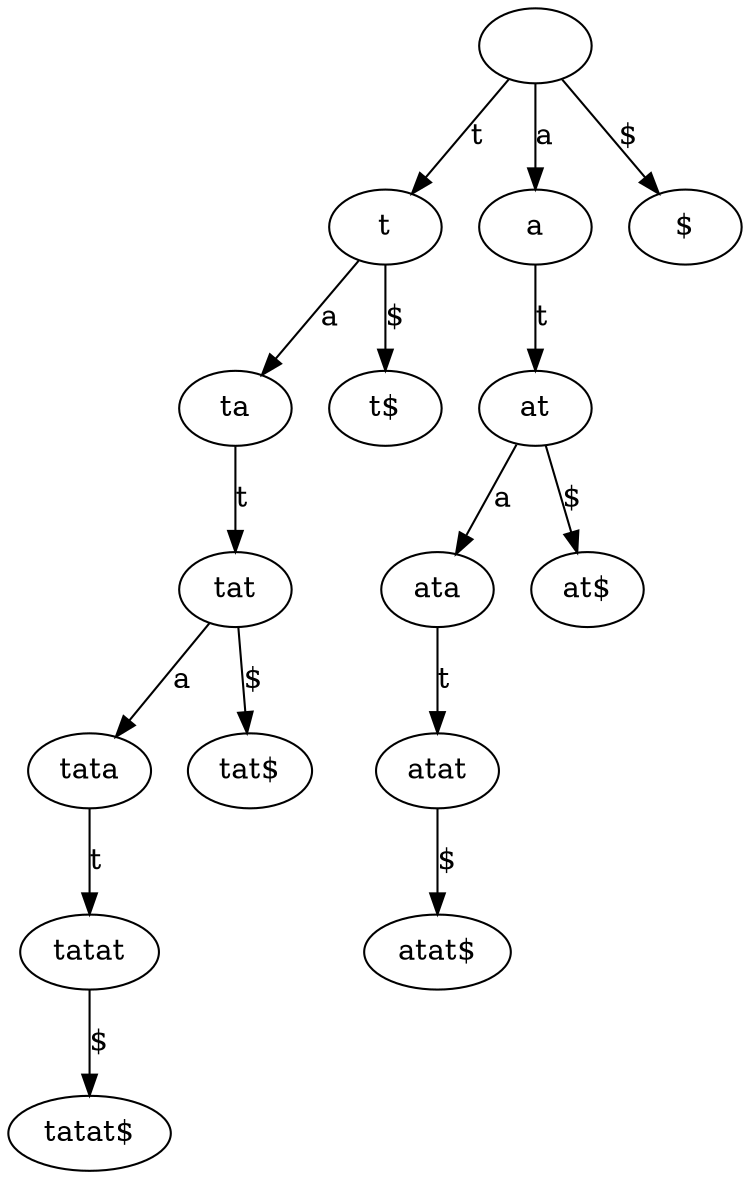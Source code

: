 // Suffix tree
digraph {
	"|" [label=""]
	"t|t" [label=t]
	"a|ta" [label=ta]
	"t|tat" [label=tat]
	"a|tata" [label=tata]
	"t|tatat" [label=tatat]
	"$|tatat$" [label="tatat$"]
	"t|tatat" -> "$|tatat$" [label="$"]
	"a|tata" -> "t|tatat" [label=t]
	"t|tat" -> "a|tata" [label=a]
	"$|tat$" [label="tat$"]
	"t|tat" -> "$|tat$" [label="$"]
	"a|ta" -> "t|tat" [label=t]
	"t|t" -> "a|ta" [label=a]
	"$|t$" [label="t$"]
	"t|t" -> "$|t$" [label="$"]
	"|" -> "t|t" [label=t]
	"a|a" [label=a]
	"t|at" [label=at]
	"a|ata" [label=ata]
	"t|atat" [label=atat]
	"$|atat$" [label="atat$"]
	"t|atat" -> "$|atat$" [label="$"]
	"a|ata" -> "t|atat" [label=t]
	"t|at" -> "a|ata" [label=a]
	"$|at$" [label="at$"]
	"t|at" -> "$|at$" [label="$"]
	"a|a" -> "t|at" [label=t]
	"|" -> "a|a" [label=a]
	"$|$" [label="$"]
	"|" -> "$|$" [label="$"]
}
